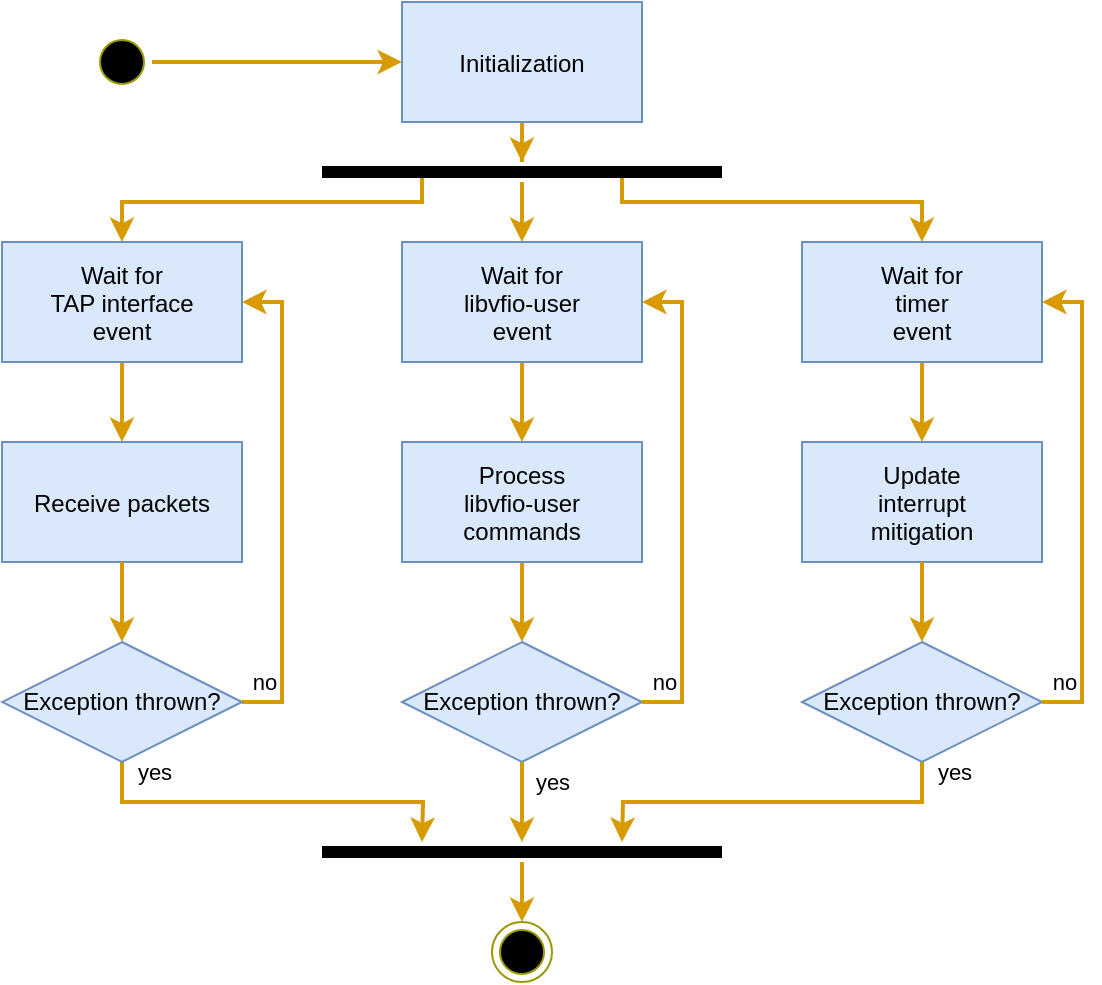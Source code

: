 <mxfile version="22.0.3" type="device">
  <diagram name="Page-1" id="e7e014a7-5840-1c2e-5031-d8a46d1fe8dd">
    <mxGraphModel dx="583" dy="789" grid="1" gridSize="10" guides="1" tooltips="1" connect="1" arrows="1" fold="1" page="0" pageScale="1" pageWidth="1169" pageHeight="826" background="none" math="0" shadow="0">
      <root>
        <mxCell id="0" />
        <mxCell id="1" parent="0" />
        <mxCell id="d-MWqeJbJxrhNkjnCADe-1" style="edgeStyle=orthogonalEdgeStyle;rounded=0;orthogonalLoop=1;jettySize=auto;html=1;strokeWidth=2;fillColor=#ffe6cc;strokeColor=#d79b00;" edge="1" parent="1" source="d-MWqeJbJxrhNkjnCADe-2" target="d-MWqeJbJxrhNkjnCADe-4">
          <mxGeometry relative="1" as="geometry" />
        </mxCell>
        <mxCell id="d-MWqeJbJxrhNkjnCADe-2" value="" style="ellipse;html=1;shape=startState;fillColor=#000000;strokeColor=#999900;" vertex="1" parent="1">
          <mxGeometry x="965" y="155" width="30" height="30" as="geometry" />
        </mxCell>
        <mxCell id="d-MWqeJbJxrhNkjnCADe-49" style="edgeStyle=orthogonalEdgeStyle;shape=connector;rounded=0;orthogonalLoop=1;jettySize=auto;html=1;labelBackgroundColor=default;strokeColor=#d79b00;strokeWidth=2;align=center;verticalAlign=middle;fontFamily=Helvetica;fontSize=11;fontColor=default;endArrow=classic;fillColor=#ffe6cc;" edge="1" parent="1" source="d-MWqeJbJxrhNkjnCADe-4" target="d-MWqeJbJxrhNkjnCADe-48">
          <mxGeometry relative="1" as="geometry" />
        </mxCell>
        <mxCell id="d-MWqeJbJxrhNkjnCADe-4" value="Initialization" style="fillColor=#dae8fc;strokeColor=#6c8ebf;" vertex="1" parent="1">
          <mxGeometry x="1120" y="140" width="120" height="60" as="geometry" />
        </mxCell>
        <mxCell id="d-MWqeJbJxrhNkjnCADe-5" style="edgeStyle=orthogonalEdgeStyle;rounded=0;orthogonalLoop=1;jettySize=auto;html=1;strokeWidth=2;fillColor=#ffe6cc;strokeColor=#d79b00;entryX=0.5;entryY=0;entryDx=0;entryDy=0;" edge="1" parent="1" source="d-MWqeJbJxrhNkjnCADe-48" target="d-MWqeJbJxrhNkjnCADe-53">
          <mxGeometry relative="1" as="geometry">
            <mxPoint x="1140" y="220" as="sourcePoint" />
          </mxGeometry>
        </mxCell>
        <mxCell id="d-MWqeJbJxrhNkjnCADe-7" style="edgeStyle=orthogonalEdgeStyle;rounded=0;orthogonalLoop=1;jettySize=auto;html=1;exitX=0.25;exitY=0.5;exitDx=0;exitDy=0;strokeWidth=2;fillColor=#ffe6cc;strokeColor=#d79b00;exitPerimeter=0;entryX=0.5;entryY=0;entryDx=0;entryDy=0;" edge="1" parent="1" source="d-MWqeJbJxrhNkjnCADe-48" target="d-MWqeJbJxrhNkjnCADe-51">
          <mxGeometry relative="1" as="geometry">
            <Array as="points">
              <mxPoint x="1130" y="240" />
              <mxPoint x="980" y="240" />
            </Array>
            <mxPoint x="1080" y="190" as="sourcePoint" />
          </mxGeometry>
        </mxCell>
        <mxCell id="d-MWqeJbJxrhNkjnCADe-9" style="edgeStyle=orthogonalEdgeStyle;rounded=0;orthogonalLoop=1;jettySize=auto;html=1;strokeWidth=2;fillColor=#ffe6cc;strokeColor=#d79b00;exitX=0.75;exitY=0.5;exitDx=0;exitDy=0;exitPerimeter=0;entryX=0.5;entryY=0;entryDx=0;entryDy=0;" edge="1" parent="1" source="d-MWqeJbJxrhNkjnCADe-48" target="d-MWqeJbJxrhNkjnCADe-54">
          <mxGeometry relative="1" as="geometry">
            <mxPoint x="1200" y="190" as="sourcePoint" />
            <Array as="points">
              <mxPoint x="1230" y="240" />
              <mxPoint x="1380" y="240" />
              <mxPoint x="1380" y="260" />
            </Array>
          </mxGeometry>
        </mxCell>
        <mxCell id="d-MWqeJbJxrhNkjnCADe-12" value="" style="ellipse;shape=endState;fillColor=#000000;strokeColor=#999900;" vertex="1" parent="1">
          <mxGeometry x="1165" y="600" width="30" height="30" as="geometry" />
        </mxCell>
        <mxCell id="d-MWqeJbJxrhNkjnCADe-15" style="edgeStyle=orthogonalEdgeStyle;rounded=0;orthogonalLoop=1;jettySize=auto;html=1;strokeWidth=2;fillColor=#ffe6cc;strokeColor=#d79b00;entryX=0.5;entryY=0;entryDx=0;entryDy=0;" edge="1" parent="1" source="d-MWqeJbJxrhNkjnCADe-16" target="d-MWqeJbJxrhNkjnCADe-33">
          <mxGeometry relative="1" as="geometry" />
        </mxCell>
        <mxCell id="d-MWqeJbJxrhNkjnCADe-16" value="Process&#xa;libvfio-user&#xa;commands" style="fillColor=#dae8fc;strokeColor=#6c8ebf;" vertex="1" parent="1">
          <mxGeometry x="1120" y="360" width="120" height="60" as="geometry" />
        </mxCell>
        <mxCell id="d-MWqeJbJxrhNkjnCADe-17" value="Receive packets" style="fillColor=#dae8fc;strokeColor=#6c8ebf;" vertex="1" parent="1">
          <mxGeometry x="920" y="360" width="120" height="60" as="geometry" />
        </mxCell>
        <mxCell id="d-MWqeJbJxrhNkjnCADe-18" style="edgeStyle=orthogonalEdgeStyle;rounded=0;orthogonalLoop=1;jettySize=auto;html=1;fillColor=#ffe6cc;strokeColor=#d79b00;strokeWidth=2;exitX=0.5;exitY=1;exitDx=0;exitDy=0;" edge="1" parent="1" source="d-MWqeJbJxrhNkjnCADe-32">
          <mxGeometry relative="1" as="geometry">
            <mxPoint x="1130" y="560" as="targetPoint" />
          </mxGeometry>
        </mxCell>
        <mxCell id="d-MWqeJbJxrhNkjnCADe-19" value="yes" style="edgeLabel;html=1;align=center;verticalAlign=middle;resizable=0;points=[];" vertex="1" connectable="0" parent="d-MWqeJbJxrhNkjnCADe-18">
          <mxGeometry x="-0.397" relative="1" as="geometry">
            <mxPoint x="-22" y="-15" as="offset" />
          </mxGeometry>
        </mxCell>
        <mxCell id="d-MWqeJbJxrhNkjnCADe-23" value="Update&#xa;interrupt&#xa;mitigation" style="fillColor=#dae8fc;strokeColor=#6c8ebf;" vertex="1" parent="1">
          <mxGeometry x="1320" y="360" width="120" height="60" as="geometry" />
        </mxCell>
        <mxCell id="d-MWqeJbJxrhNkjnCADe-26" style="edgeStyle=orthogonalEdgeStyle;rounded=0;orthogonalLoop=1;jettySize=auto;html=1;strokeWidth=2;fillColor=#ffe6cc;strokeColor=#d79b00;entryX=0.5;entryY=0;entryDx=0;entryDy=0;" edge="1" parent="1" source="d-MWqeJbJxrhNkjnCADe-17" target="d-MWqeJbJxrhNkjnCADe-32">
          <mxGeometry relative="1" as="geometry">
            <mxPoint x="1090" y="520" as="targetPoint" />
          </mxGeometry>
        </mxCell>
        <mxCell id="d-MWqeJbJxrhNkjnCADe-27" style="edgeStyle=orthogonalEdgeStyle;rounded=0;orthogonalLoop=1;jettySize=auto;html=1;entryX=0.5;entryY=0;entryDx=0;entryDy=0;strokeWidth=2;fillColor=#ffe6cc;strokeColor=#d79b00;" edge="1" parent="1" source="d-MWqeJbJxrhNkjnCADe-23" target="d-MWqeJbJxrhNkjnCADe-34">
          <mxGeometry relative="1" as="geometry" />
        </mxCell>
        <mxCell id="d-MWqeJbJxrhNkjnCADe-36" style="edgeStyle=orthogonalEdgeStyle;shape=connector;rounded=0;orthogonalLoop=1;jettySize=auto;html=1;entryX=1;entryY=0.5;entryDx=0;entryDy=0;labelBackgroundColor=default;strokeColor=#d79b00;strokeWidth=2;align=center;verticalAlign=middle;fontFamily=Helvetica;fontSize=11;fontColor=default;endArrow=classic;fillColor=#ffe6cc;" edge="1" parent="1" source="d-MWqeJbJxrhNkjnCADe-32" target="d-MWqeJbJxrhNkjnCADe-51">
          <mxGeometry relative="1" as="geometry">
            <Array as="points">
              <mxPoint x="1060" y="490" />
              <mxPoint x="1060" y="290" />
            </Array>
          </mxGeometry>
        </mxCell>
        <mxCell id="d-MWqeJbJxrhNkjnCADe-37" value="no" style="edgeLabel;html=1;align=center;verticalAlign=middle;resizable=0;points=[];fontSize=11;fontFamily=Helvetica;fontColor=default;" vertex="1" connectable="0" parent="d-MWqeJbJxrhNkjnCADe-36">
          <mxGeometry x="-0.871" y="-2" relative="1" as="geometry">
            <mxPoint x="-5" y="-12" as="offset" />
          </mxGeometry>
        </mxCell>
        <mxCell id="d-MWqeJbJxrhNkjnCADe-32" value="Exception thrown?" style="rhombus;whiteSpace=wrap;html=1;fillColor=#dae8fc;strokeColor=#6c8ebf;" vertex="1" parent="1">
          <mxGeometry x="920" y="460" width="120" height="60" as="geometry" />
        </mxCell>
        <mxCell id="d-MWqeJbJxrhNkjnCADe-33" value="Exception thrown?" style="rhombus;whiteSpace=wrap;html=1;fillColor=#dae8fc;strokeColor=#6c8ebf;" vertex="1" parent="1">
          <mxGeometry x="1120" y="460" width="120" height="60" as="geometry" />
        </mxCell>
        <mxCell id="d-MWqeJbJxrhNkjnCADe-34" value="Exception thrown?" style="rhombus;whiteSpace=wrap;html=1;fillColor=#dae8fc;strokeColor=#6c8ebf;" vertex="1" parent="1">
          <mxGeometry x="1320" y="460" width="120" height="60" as="geometry" />
        </mxCell>
        <mxCell id="d-MWqeJbJxrhNkjnCADe-38" style="edgeStyle=orthogonalEdgeStyle;shape=connector;rounded=0;orthogonalLoop=1;jettySize=auto;html=1;entryX=1;entryY=0.5;entryDx=0;entryDy=0;labelBackgroundColor=default;strokeColor=#d79b00;strokeWidth=2;align=center;verticalAlign=middle;fontFamily=Helvetica;fontSize=11;fontColor=default;endArrow=classic;fillColor=#ffe6cc;" edge="1" parent="1" target="d-MWqeJbJxrhNkjnCADe-53">
          <mxGeometry relative="1" as="geometry">
            <mxPoint x="1240" y="490" as="sourcePoint" />
            <mxPoint x="1240" y="390" as="targetPoint" />
            <Array as="points">
              <mxPoint x="1260" y="490" />
              <mxPoint x="1260" y="290" />
            </Array>
          </mxGeometry>
        </mxCell>
        <mxCell id="d-MWqeJbJxrhNkjnCADe-39" value="no" style="edgeLabel;html=1;align=center;verticalAlign=middle;resizable=0;points=[];fontSize=11;fontFamily=Helvetica;fontColor=default;" vertex="1" connectable="0" parent="d-MWqeJbJxrhNkjnCADe-38">
          <mxGeometry x="-0.871" y="-2" relative="1" as="geometry">
            <mxPoint x="-5" y="-12" as="offset" />
          </mxGeometry>
        </mxCell>
        <mxCell id="d-MWqeJbJxrhNkjnCADe-40" style="edgeStyle=orthogonalEdgeStyle;shape=connector;rounded=0;orthogonalLoop=1;jettySize=auto;html=1;entryX=1;entryY=0.5;entryDx=0;entryDy=0;labelBackgroundColor=default;strokeColor=#d79b00;strokeWidth=2;align=center;verticalAlign=middle;fontFamily=Helvetica;fontSize=11;fontColor=default;endArrow=classic;fillColor=#ffe6cc;" edge="1" parent="1" target="d-MWqeJbJxrhNkjnCADe-54">
          <mxGeometry relative="1" as="geometry">
            <mxPoint x="1440" y="490" as="sourcePoint" />
            <mxPoint x="1440" y="390" as="targetPoint" />
            <Array as="points">
              <mxPoint x="1460" y="490" />
              <mxPoint x="1460" y="290" />
            </Array>
          </mxGeometry>
        </mxCell>
        <mxCell id="d-MWqeJbJxrhNkjnCADe-41" value="no" style="edgeLabel;html=1;align=center;verticalAlign=middle;resizable=0;points=[];fontSize=11;fontFamily=Helvetica;fontColor=default;" vertex="1" connectable="0" parent="d-MWqeJbJxrhNkjnCADe-40">
          <mxGeometry x="-0.871" y="-2" relative="1" as="geometry">
            <mxPoint x="-5" y="-12" as="offset" />
          </mxGeometry>
        </mxCell>
        <mxCell id="d-MWqeJbJxrhNkjnCADe-50" style="edgeStyle=orthogonalEdgeStyle;shape=connector;rounded=0;orthogonalLoop=1;jettySize=auto;html=1;entryX=0.5;entryY=0;entryDx=0;entryDy=0;labelBackgroundColor=default;strokeColor=#d79b00;strokeWidth=2;align=center;verticalAlign=middle;fontFamily=Helvetica;fontSize=11;fontColor=default;endArrow=classic;fillColor=#ffe6cc;" edge="1" parent="1" source="d-MWqeJbJxrhNkjnCADe-42" target="d-MWqeJbJxrhNkjnCADe-12">
          <mxGeometry relative="1" as="geometry" />
        </mxCell>
        <mxCell id="d-MWqeJbJxrhNkjnCADe-42" value="" style="shape=line;html=1;strokeWidth=6;strokeColor=#000000;" vertex="1" parent="1">
          <mxGeometry x="1080" y="560" width="200" height="10" as="geometry" />
        </mxCell>
        <mxCell id="d-MWqeJbJxrhNkjnCADe-44" style="edgeStyle=orthogonalEdgeStyle;rounded=0;orthogonalLoop=1;jettySize=auto;html=1;fillColor=#ffe6cc;strokeColor=#d79b00;strokeWidth=2;exitX=0.5;exitY=1;exitDx=0;exitDy=0;" edge="1" parent="1" source="d-MWqeJbJxrhNkjnCADe-33" target="d-MWqeJbJxrhNkjnCADe-42">
          <mxGeometry relative="1" as="geometry">
            <mxPoint x="990" y="530" as="sourcePoint" />
            <mxPoint x="1138" y="575" as="targetPoint" />
          </mxGeometry>
        </mxCell>
        <mxCell id="d-MWqeJbJxrhNkjnCADe-45" value="yes" style="edgeLabel;html=1;align=center;verticalAlign=middle;resizable=0;points=[];" vertex="1" connectable="0" parent="d-MWqeJbJxrhNkjnCADe-44">
          <mxGeometry x="-0.397" relative="1" as="geometry">
            <mxPoint x="15" y="-2" as="offset" />
          </mxGeometry>
        </mxCell>
        <mxCell id="d-MWqeJbJxrhNkjnCADe-46" style="edgeStyle=orthogonalEdgeStyle;rounded=0;orthogonalLoop=1;jettySize=auto;html=1;fillColor=#ffe6cc;strokeColor=#d79b00;strokeWidth=2;exitX=0.5;exitY=1;exitDx=0;exitDy=0;" edge="1" parent="1" source="d-MWqeJbJxrhNkjnCADe-34">
          <mxGeometry relative="1" as="geometry">
            <mxPoint x="1000" y="540" as="sourcePoint" />
            <mxPoint x="1230" y="560" as="targetPoint" />
          </mxGeometry>
        </mxCell>
        <mxCell id="d-MWqeJbJxrhNkjnCADe-47" value="yes" style="edgeLabel;html=1;align=center;verticalAlign=middle;resizable=0;points=[];" vertex="1" connectable="0" parent="d-MWqeJbJxrhNkjnCADe-46">
          <mxGeometry x="-0.397" relative="1" as="geometry">
            <mxPoint x="53" y="-15" as="offset" />
          </mxGeometry>
        </mxCell>
        <mxCell id="d-MWqeJbJxrhNkjnCADe-48" value="" style="shape=line;html=1;strokeWidth=6;strokeColor=#000000;" vertex="1" parent="1">
          <mxGeometry x="1080" y="220" width="200" height="10" as="geometry" />
        </mxCell>
        <mxCell id="d-MWqeJbJxrhNkjnCADe-57" style="edgeStyle=orthogonalEdgeStyle;shape=connector;rounded=0;orthogonalLoop=1;jettySize=auto;html=1;entryX=0.5;entryY=0;entryDx=0;entryDy=0;labelBackgroundColor=default;strokeColor=#d79b00;strokeWidth=2;align=center;verticalAlign=middle;fontFamily=Helvetica;fontSize=11;fontColor=default;endArrow=classic;fillColor=#ffe6cc;" edge="1" parent="1" source="d-MWqeJbJxrhNkjnCADe-51" target="d-MWqeJbJxrhNkjnCADe-17">
          <mxGeometry relative="1" as="geometry" />
        </mxCell>
        <mxCell id="d-MWqeJbJxrhNkjnCADe-51" value="Wait for&#xa;TAP interface&#xa;event" style="fillColor=#dae8fc;strokeColor=#6c8ebf;" vertex="1" parent="1">
          <mxGeometry x="920" y="260" width="120" height="60" as="geometry" />
        </mxCell>
        <mxCell id="d-MWqeJbJxrhNkjnCADe-56" style="edgeStyle=orthogonalEdgeStyle;shape=connector;rounded=0;orthogonalLoop=1;jettySize=auto;html=1;entryX=0.5;entryY=0;entryDx=0;entryDy=0;labelBackgroundColor=default;strokeColor=#d79b00;strokeWidth=2;align=center;verticalAlign=middle;fontFamily=Helvetica;fontSize=11;fontColor=default;endArrow=classic;fillColor=#ffe6cc;" edge="1" parent="1" source="d-MWqeJbJxrhNkjnCADe-53" target="d-MWqeJbJxrhNkjnCADe-16">
          <mxGeometry relative="1" as="geometry" />
        </mxCell>
        <mxCell id="d-MWqeJbJxrhNkjnCADe-53" value="Wait for&#xa;libvfio-user&#xa;event" style="fillColor=#dae8fc;strokeColor=#6c8ebf;" vertex="1" parent="1">
          <mxGeometry x="1120" y="260" width="120" height="60" as="geometry" />
        </mxCell>
        <mxCell id="d-MWqeJbJxrhNkjnCADe-58" style="edgeStyle=orthogonalEdgeStyle;shape=connector;rounded=0;orthogonalLoop=1;jettySize=auto;html=1;entryX=0.5;entryY=0;entryDx=0;entryDy=0;labelBackgroundColor=default;strokeColor=#d79b00;strokeWidth=2;align=center;verticalAlign=middle;fontFamily=Helvetica;fontSize=11;fontColor=default;endArrow=classic;fillColor=#ffe6cc;" edge="1" parent="1" source="d-MWqeJbJxrhNkjnCADe-54" target="d-MWqeJbJxrhNkjnCADe-23">
          <mxGeometry relative="1" as="geometry" />
        </mxCell>
        <mxCell id="d-MWqeJbJxrhNkjnCADe-54" value="Wait for&#xa;timer &#xa;event" style="fillColor=#dae8fc;strokeColor=#6c8ebf;" vertex="1" parent="1">
          <mxGeometry x="1320" y="260" width="120" height="60" as="geometry" />
        </mxCell>
      </root>
    </mxGraphModel>
  </diagram>
</mxfile>
